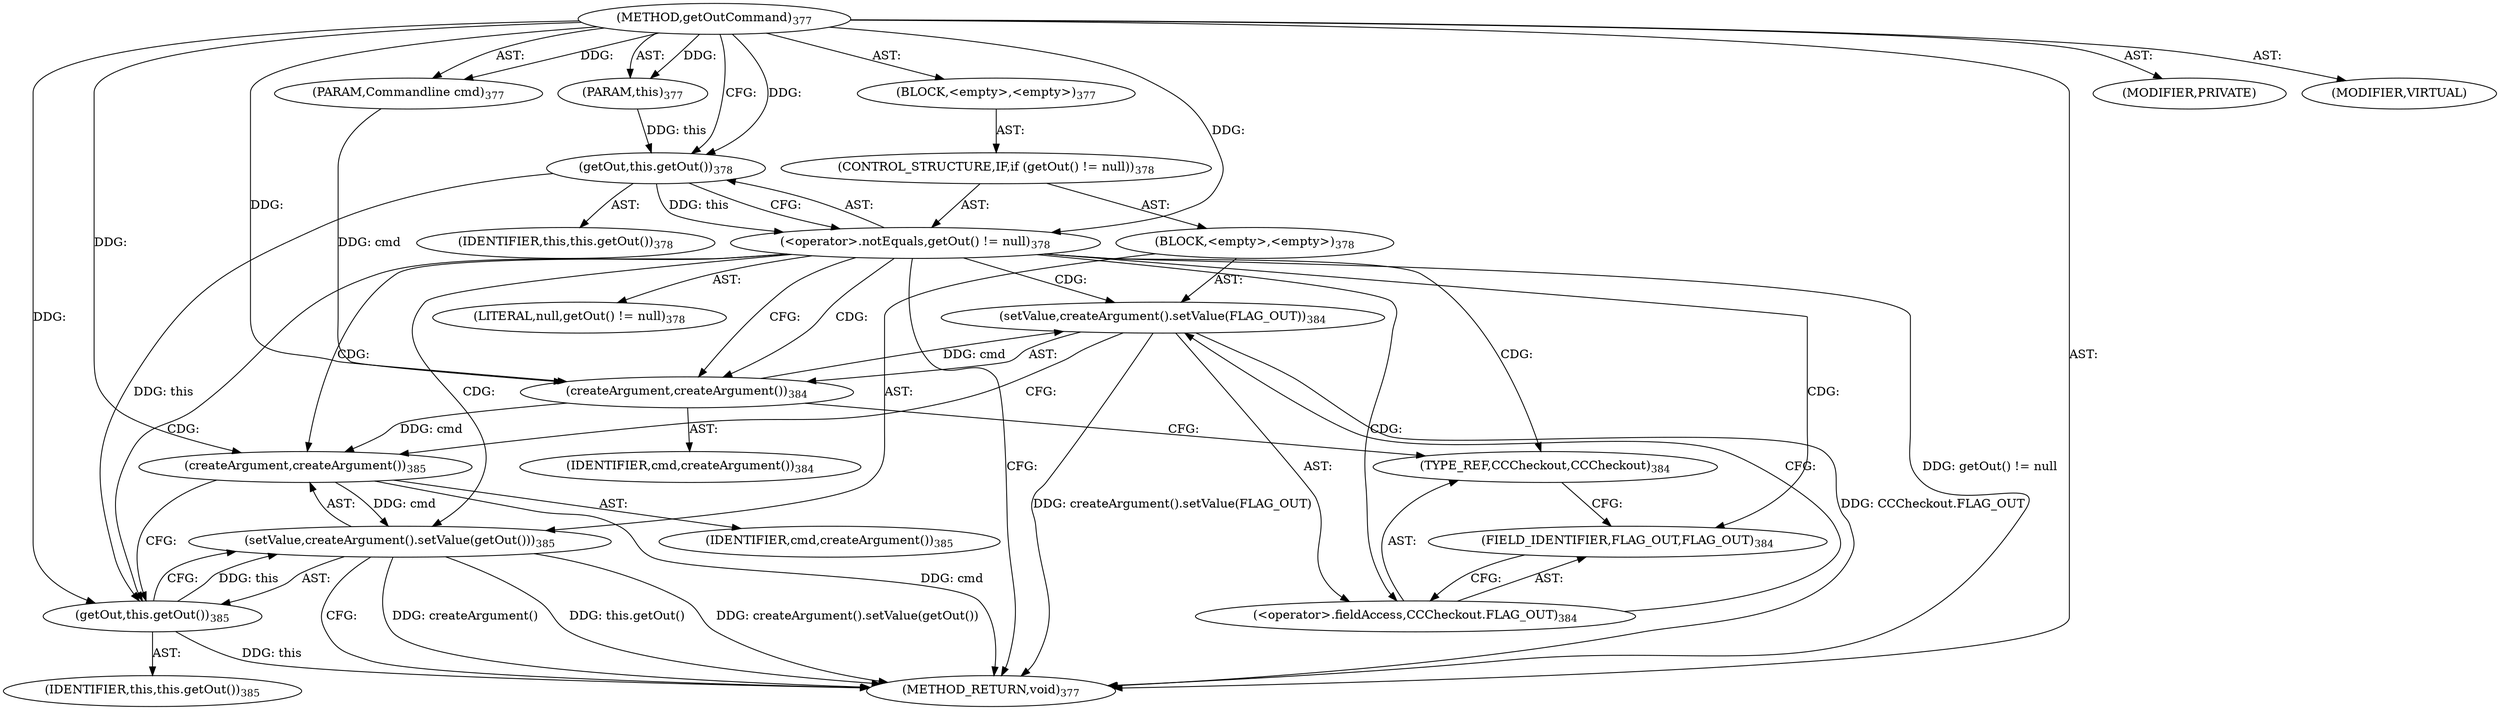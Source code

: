 digraph "getOutCommand" {  
"111669149714" [label = <(METHOD,getOutCommand)<SUB>377</SUB>> ]
"115964116994" [label = <(PARAM,this)<SUB>377</SUB>> ]
"115964117023" [label = <(PARAM,Commandline cmd)<SUB>377</SUB>> ]
"25769803810" [label = <(BLOCK,&lt;empty&gt;,&lt;empty&gt;)<SUB>377</SUB>> ]
"47244640271" [label = <(CONTROL_STRUCTURE,IF,if (getOut() != null))<SUB>378</SUB>> ]
"30064771160" [label = <(&lt;operator&gt;.notEquals,getOut() != null)<SUB>378</SUB>> ]
"30064771161" [label = <(getOut,this.getOut())<SUB>378</SUB>> ]
"68719476756" [label = <(IDENTIFIER,this,this.getOut())<SUB>378</SUB>> ]
"90194313223" [label = <(LITERAL,null,getOut() != null)<SUB>378</SUB>> ]
"25769803811" [label = <(BLOCK,&lt;empty&gt;,&lt;empty&gt;)<SUB>378</SUB>> ]
"30064771162" [label = <(setValue,createArgument().setValue(FLAG_OUT))<SUB>384</SUB>> ]
"30064771163" [label = <(createArgument,createArgument())<SUB>384</SUB>> ]
"68719476818" [label = <(IDENTIFIER,cmd,createArgument())<SUB>384</SUB>> ]
"30064771164" [label = <(&lt;operator&gt;.fieldAccess,CCCheckout.FLAG_OUT)<SUB>384</SUB>> ]
"180388626438" [label = <(TYPE_REF,CCCheckout,CCCheckout)<SUB>384</SUB>> ]
"55834574870" [label = <(FIELD_IDENTIFIER,FLAG_OUT,FLAG_OUT)<SUB>384</SUB>> ]
"30064771165" [label = <(setValue,createArgument().setValue(getOut()))<SUB>385</SUB>> ]
"30064771166" [label = <(createArgument,createArgument())<SUB>385</SUB>> ]
"68719476819" [label = <(IDENTIFIER,cmd,createArgument())<SUB>385</SUB>> ]
"30064771167" [label = <(getOut,this.getOut())<SUB>385</SUB>> ]
"68719476757" [label = <(IDENTIFIER,this,this.getOut())<SUB>385</SUB>> ]
"133143986220" [label = <(MODIFIER,PRIVATE)> ]
"133143986221" [label = <(MODIFIER,VIRTUAL)> ]
"128849018898" [label = <(METHOD_RETURN,void)<SUB>377</SUB>> ]
  "111669149714" -> "115964116994"  [ label = "AST: "] 
  "111669149714" -> "115964117023"  [ label = "AST: "] 
  "111669149714" -> "25769803810"  [ label = "AST: "] 
  "111669149714" -> "133143986220"  [ label = "AST: "] 
  "111669149714" -> "133143986221"  [ label = "AST: "] 
  "111669149714" -> "128849018898"  [ label = "AST: "] 
  "25769803810" -> "47244640271"  [ label = "AST: "] 
  "47244640271" -> "30064771160"  [ label = "AST: "] 
  "47244640271" -> "25769803811"  [ label = "AST: "] 
  "30064771160" -> "30064771161"  [ label = "AST: "] 
  "30064771160" -> "90194313223"  [ label = "AST: "] 
  "30064771161" -> "68719476756"  [ label = "AST: "] 
  "25769803811" -> "30064771162"  [ label = "AST: "] 
  "25769803811" -> "30064771165"  [ label = "AST: "] 
  "30064771162" -> "30064771163"  [ label = "AST: "] 
  "30064771162" -> "30064771164"  [ label = "AST: "] 
  "30064771163" -> "68719476818"  [ label = "AST: "] 
  "30064771164" -> "180388626438"  [ label = "AST: "] 
  "30064771164" -> "55834574870"  [ label = "AST: "] 
  "30064771165" -> "30064771166"  [ label = "AST: "] 
  "30064771165" -> "30064771167"  [ label = "AST: "] 
  "30064771166" -> "68719476819"  [ label = "AST: "] 
  "30064771167" -> "68719476757"  [ label = "AST: "] 
  "30064771160" -> "128849018898"  [ label = "CFG: "] 
  "30064771160" -> "30064771163"  [ label = "CFG: "] 
  "30064771161" -> "30064771160"  [ label = "CFG: "] 
  "30064771162" -> "30064771166"  [ label = "CFG: "] 
  "30064771165" -> "128849018898"  [ label = "CFG: "] 
  "30064771163" -> "180388626438"  [ label = "CFG: "] 
  "30064771164" -> "30064771162"  [ label = "CFG: "] 
  "30064771166" -> "30064771167"  [ label = "CFG: "] 
  "30064771167" -> "30064771165"  [ label = "CFG: "] 
  "180388626438" -> "55834574870"  [ label = "CFG: "] 
  "55834574870" -> "30064771164"  [ label = "CFG: "] 
  "111669149714" -> "30064771161"  [ label = "CFG: "] 
  "30064771160" -> "128849018898"  [ label = "DDG: getOut() != null"] 
  "30064771162" -> "128849018898"  [ label = "DDG: CCCheckout.FLAG_OUT"] 
  "30064771162" -> "128849018898"  [ label = "DDG: createArgument().setValue(FLAG_OUT)"] 
  "30064771166" -> "128849018898"  [ label = "DDG: cmd"] 
  "30064771165" -> "128849018898"  [ label = "DDG: createArgument()"] 
  "30064771167" -> "128849018898"  [ label = "DDG: this"] 
  "30064771165" -> "128849018898"  [ label = "DDG: this.getOut()"] 
  "30064771165" -> "128849018898"  [ label = "DDG: createArgument().setValue(getOut())"] 
  "111669149714" -> "115964116994"  [ label = "DDG: "] 
  "111669149714" -> "115964117023"  [ label = "DDG: "] 
  "30064771161" -> "30064771160"  [ label = "DDG: this"] 
  "111669149714" -> "30064771160"  [ label = "DDG: "] 
  "115964116994" -> "30064771161"  [ label = "DDG: this"] 
  "111669149714" -> "30064771161"  [ label = "DDG: "] 
  "30064771163" -> "30064771162"  [ label = "DDG: cmd"] 
  "30064771166" -> "30064771165"  [ label = "DDG: cmd"] 
  "30064771167" -> "30064771165"  [ label = "DDG: this"] 
  "115964117023" -> "30064771163"  [ label = "DDG: cmd"] 
  "111669149714" -> "30064771163"  [ label = "DDG: "] 
  "30064771163" -> "30064771166"  [ label = "DDG: cmd"] 
  "111669149714" -> "30064771166"  [ label = "DDG: "] 
  "30064771161" -> "30064771167"  [ label = "DDG: this"] 
  "111669149714" -> "30064771167"  [ label = "DDG: "] 
  "30064771160" -> "180388626438"  [ label = "CDG: "] 
  "30064771160" -> "30064771167"  [ label = "CDG: "] 
  "30064771160" -> "30064771166"  [ label = "CDG: "] 
  "30064771160" -> "55834574870"  [ label = "CDG: "] 
  "30064771160" -> "30064771163"  [ label = "CDG: "] 
  "30064771160" -> "30064771162"  [ label = "CDG: "] 
  "30064771160" -> "30064771165"  [ label = "CDG: "] 
  "30064771160" -> "30064771164"  [ label = "CDG: "] 
}
